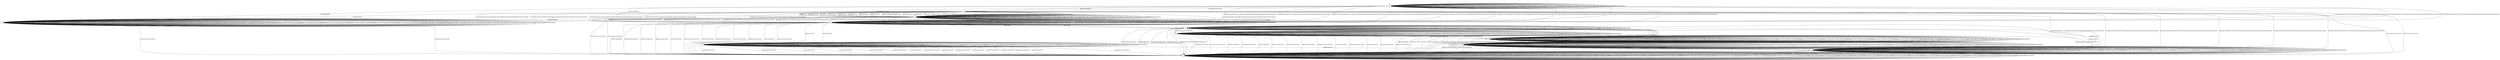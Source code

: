 digraph "../results/picoModels/pico-BWCA-CS-0/learnedModel" {
s0 [label=s0];
s1 [label=s1];
s2 [label=s2];
s3 [label=s3];
s4 [label=s4];
s5 [label=s5];
s6 [label=s6];
s7 [label=s7];
s8 [label=s8];
s9 [label=s9];
s10 [label=s10];
s11 [label=s11];
s0 -> s3  [label="initPing_short/PingACK "];
s0 -> s3  [label="initConClose_short/<ConAct> "];
s0 -> s2  [label="initCltHello-vldACK:AES-128-GCM-SHA256_short/initSvrHello,hndEncExt,hndCertReq,hndCert,hndCertVer,hndFin "];
s0 -> s2  [label="initCltHello-vldACK:AES-256-GCM-SHA384_short/initSvrHello,hndEncExt,hndCertReq,hndCert,hndCertVer,hndFin "];
s0 -> s2  [label="initCltHello-vldACK:CHACHA20-POLY1305-SHA256_short/initSvrHello,hndEncExt,hndCertReq,hndCert,hndCertVer,hndFin "];
s0 -> s2  [label="initCltHello-invldACK:AES-128-GCM-SHA256_short/initSvrHello,hndEncExt,hndCertReq,hndCert,hndCertVer,hndFin "];
s0 -> s2  [label="initCltHello-invldACK:AES-256-GCM-SHA384_short/initSvrHello,hndEncExt,hndCertReq,hndCert,hndCertVer,hndFin "];
s0 -> s2  [label="initCltHello-invldACK:CHACHA20-POLY1305-SHA256_short/initSvrHello,hndEncExt,hndCertReq,hndCert,hndCertVer,hndFin "];
s0 -> s0  [label="initNoFr_short/ "];
s0 -> s0  [label="initUnxpFrType_short/ "];
s0 -> s0  [label="hndPing_short/ "];
s0 -> s0  [label="hndFin_short/ "];
s0 -> s0  [label="hndConClose_short/ "];
s0 -> s0  [label="hndNoFr_short/ "];
s0 -> s0  [label="hndUnxpFrType_short/ "];
s0 -> s0  [label="hndCert_short/ "];
s0 -> s0  [label="hndCertVer_short/ "];
s0 -> s0  [label="hndEmpCert_short/ "];
s0 -> s0  [label="hndInvldCert_short/ "];
s0 -> s0  [label="VldNewConID_short/ "];
s0 -> s0  [label="InvldNewConID_short/ "];
s0 -> s11  [label="initPing_long/PingACK "];
s0 -> s11  [label="initConClose_long/<ConAct> "];
s0 -> s2  [label="initCltHello-vldACK:AES-128-GCM-SHA256_long/initSvrHello,hndEncExt,hndCertReq,hndCert,hndCertVer,hndFin "];
s0 -> s2  [label="initCltHello-vldACK:AES-256-GCM-SHA384_long/initSvrHello,hndEncExt,hndCertReq,hndCert,hndCertVer,hndFin "];
s0 -> s2  [label="initCltHello-vldACK:CHACHA20-POLY1305-SHA256_long/initSvrHello,hndEncExt,hndCertReq,hndCert,hndCertVer,hndFin "];
s0 -> s2  [label="initCltHello-invldACK:AES-128-GCM-SHA256_long/initSvrHello,hndEncExt,hndCertReq,hndCert,hndCertVer,hndFin "];
s0 -> s2  [label="initCltHello-invldACK:AES-256-GCM-SHA384_long/initSvrHello,hndEncExt,hndCertReq,hndCert,hndCertVer,hndFin "];
s0 -> s2  [label="initCltHello-invldACK:CHACHA20-POLY1305-SHA256_long/initSvrHello,hndEncExt,hndCertReq,hndCert,hndCertVer,hndFin "];
s0 -> s0  [label="initNoFr_long/ "];
s0 -> s0  [label="initUnxpFrType_long/ "];
s0 -> s0  [label="hndPing_long/ "];
s0 -> s0  [label="hndFin_long/ "];
s0 -> s0  [label="hndConClose_long/ "];
s0 -> s0  [label="hndNoFr_long/ "];
s0 -> s0  [label="hndUnxpFrType_long/ "];
s0 -> s0  [label="hndCert_long/ "];
s0 -> s0  [label="hndCertVer_long/ "];
s0 -> s0  [label="hndEmpCert_long/ "];
s0 -> s0  [label="hndInvldCert_long/ "];
s0 -> s0  [label="VldNewConID_long/ "];
s0 -> s0  [label="InvldNewConID_long/ "];
s0 -> s0  [label="[ChgDestConID-Ori]/ "];
s0 -> s1  [label="[RmPadFrmInitPkts]/ "];
s1 -> s1  [label="initPing_short/ "];
s1 -> s7  [label="initConClose_short/<ConClosed> "];
s1 -> s1  [label="initCltHello-vldACK:AES-128-GCM-SHA256_short/ "];
s1 -> s1  [label="initCltHello-vldACK:AES-256-GCM-SHA384_short/ "];
s1 -> s1  [label="initCltHello-vldACK:CHACHA20-POLY1305-SHA256_short/ "];
s1 -> s1  [label="initCltHello-invldACK:AES-128-GCM-SHA256_short/ "];
s1 -> s1  [label="initCltHello-invldACK:AES-256-GCM-SHA384_short/ "];
s1 -> s1  [label="initCltHello-invldACK:CHACHA20-POLY1305-SHA256_short/ "];
s1 -> s1  [label="initNoFr_short/ "];
s1 -> s1  [label="initUnxpFrType_short/ "];
s1 -> s1  [label="hndPing_short/ "];
s1 -> s1  [label="hndFin_short/ "];
s1 -> s1  [label="hndConClose_short/ "];
s1 -> s1  [label="hndNoFr_short/ "];
s1 -> s1  [label="hndUnxpFrType_short/ "];
s1 -> s1  [label="hndCert_short/ "];
s1 -> s1  [label="hndCertVer_short/ "];
s1 -> s1  [label="hndEmpCert_short/ "];
s1 -> s1  [label="hndInvldCert_short/ "];
s1 -> s1  [label="VldNewConID_short/ "];
s1 -> s1  [label="InvldNewConID_short/ "];
s1 -> s1  [label="initPing_long/ "];
s1 -> s7  [label="initConClose_long/<ConClosed> "];
s1 -> s1  [label="initCltHello-vldACK:AES-128-GCM-SHA256_long/ "];
s1 -> s1  [label="initCltHello-vldACK:AES-256-GCM-SHA384_long/ "];
s1 -> s1  [label="initCltHello-vldACK:CHACHA20-POLY1305-SHA256_long/ "];
s1 -> s1  [label="initCltHello-invldACK:AES-128-GCM-SHA256_long/ "];
s1 -> s1  [label="initCltHello-invldACK:AES-256-GCM-SHA384_long/ "];
s1 -> s1  [label="initCltHello-invldACK:CHACHA20-POLY1305-SHA256_long/ "];
s1 -> s1  [label="initNoFr_long/ "];
s1 -> s1  [label="initUnxpFrType_long/ "];
s1 -> s1  [label="hndPing_long/ "];
s1 -> s1  [label="hndFin_long/ "];
s1 -> s1  [label="hndConClose_long/ "];
s1 -> s1  [label="hndNoFr_long/ "];
s1 -> s1  [label="hndUnxpFrType_long/ "];
s1 -> s1  [label="hndCert_long/ "];
s1 -> s1  [label="hndCertVer_long/ "];
s1 -> s1  [label="hndEmpCert_long/ "];
s1 -> s1  [label="hndInvldCert_long/ "];
s1 -> s1  [label="VldNewConID_long/ "];
s1 -> s1  [label="InvldNewConID_long/ "];
s1 -> s1  [label="[ChgDestConID-Ori]/ "];
s1 -> s1  [label="[RmPadFrmInitPkts]/ "];
s2 -> s2  [label="initPing_short/ "];
s2 -> s2  [label="initConClose_short/<ConAct> "];
s2 -> s2  [label="initCltHello-vldACK:AES-128-GCM-SHA256_short/ "];
s2 -> s2  [label="initCltHello-vldACK:AES-256-GCM-SHA384_short/ "];
s2 -> s2  [label="initCltHello-vldACK:CHACHA20-POLY1305-SHA256_short/ "];
s2 -> s2  [label="initCltHello-invldACK:AES-128-GCM-SHA256_short/ "];
s2 -> s2  [label="initCltHello-invldACK:AES-256-GCM-SHA384_short/ "];
s2 -> s2  [label="initCltHello-invldACK:CHACHA20-POLY1305-SHA256_short/ "];
s2 -> s2  [label="initNoFr_short/ "];
s2 -> s2  [label="initUnxpFrType_short/ "];
s2 -> s2  [label="hndPing_short/PingACK "];
s2 -> s7  [label="hndFin_short/ConClose "];
s2 -> s7  [label="hndConClose_short/<ConClosed> "];
s2 -> s7  [label="hndNoFr_short/ConClose "];
s2 -> s7  [label="hndUnxpFrType_short/ConClose "];
s2 -> s6  [label="hndCert_short/ "];
s2 -> s7  [label="hndCertVer_short/ConClose "];
s2 -> s7  [label="hndEmpCert_short/ConClose "];
s2 -> s5  [label="hndInvldCert_short/ "];
s2 -> s2  [label="VldNewConID_short/ "];
s2 -> s2  [label="InvldNewConID_short/ "];
s2 -> s2  [label="initPing_long/ "];
s2 -> s2  [label="initConClose_long/<ConAct> "];
s2 -> s2  [label="initCltHello-vldACK:AES-128-GCM-SHA256_long/ "];
s2 -> s2  [label="initCltHello-vldACK:AES-256-GCM-SHA384_long/ "];
s2 -> s2  [label="initCltHello-vldACK:CHACHA20-POLY1305-SHA256_long/ "];
s2 -> s2  [label="initCltHello-invldACK:AES-128-GCM-SHA256_long/ "];
s2 -> s2  [label="initCltHello-invldACK:AES-256-GCM-SHA384_long/ "];
s2 -> s2  [label="initCltHello-invldACK:CHACHA20-POLY1305-SHA256_long/ "];
s2 -> s2  [label="initNoFr_long/ "];
s2 -> s2  [label="initUnxpFrType_long/ "];
s2 -> s2  [label="hndPing_long/PingACK "];
s2 -> s7  [label="hndFin_long/ConClose "];
s2 -> s7  [label="hndConClose_long/<ConClosed> "];
s2 -> s7  [label="hndNoFr_long/ConClose "];
s2 -> s7  [label="hndUnxpFrType_long/ConClose "];
s2 -> s6  [label="hndCert_long/ "];
s2 -> s7  [label="hndCertVer_long/ConClose "];
s2 -> s7  [label="hndEmpCert_long/ConClose "];
s2 -> s5  [label="hndInvldCert_long/ "];
s2 -> s2  [label="VldNewConID_long/ "];
s2 -> s2  [label="InvldNewConID_long/ "];
s2 -> s4  [label="[ChgDestConID-Ori]/ "];
s2 -> s2  [label="[RmPadFrmInitPkts]/ "];
s3 -> s3  [label="initPing_short/PingACK "];
s3 -> s7  [label="initConClose_short/<ConClosed> "];
s3 -> s2  [label="initCltHello-vldACK:AES-128-GCM-SHA256_short/initSvrHello,hndEncExt,hndCertReq,hndCert,hndCertVer,hndFin "];
s3 -> s2  [label="initCltHello-vldACK:AES-256-GCM-SHA384_short/initSvrHello,hndEncExt,hndCertReq,hndCert,hndCertVer,hndFin "];
s3 -> s2  [label="initCltHello-vldACK:CHACHA20-POLY1305-SHA256_short/initSvrHello,hndEncExt,hndCertReq,hndCert,hndCertVer,hndFin "];
s3 -> s4  [label="initCltHello-invldACK:AES-128-GCM-SHA256_short/initSvrHello,hndEncExt,hndCertReq,hndCert,hndCertVer,hndFin "];
s3 -> s4  [label="initCltHello-invldACK:AES-256-GCM-SHA384_short/initSvrHello,hndEncExt,hndCertReq,hndCert,hndCertVer,hndFin "];
s3 -> s4  [label="initCltHello-invldACK:CHACHA20-POLY1305-SHA256_short/initSvrHello,hndEncExt,hndCertReq,hndCert,hndCertVer,hndFin "];
s3 -> s11  [label="initNoFr_short/ "];
s3 -> s11  [label="initUnxpFrType_short/ "];
s3 -> s11  [label="hndPing_short/ "];
s3 -> s11  [label="hndFin_short/ "];
s3 -> s11  [label="hndConClose_short/ "];
s3 -> s11  [label="hndNoFr_short/ "];
s3 -> s11  [label="hndUnxpFrType_short/ "];
s3 -> s11  [label="hndCert_short/ "];
s3 -> s11  [label="hndCertVer_short/ "];
s3 -> s11  [label="hndEmpCert_short/ "];
s3 -> s11  [label="hndInvldCert_short/ "];
s3 -> s11  [label="VldNewConID_short/ "];
s3 -> s11  [label="InvldNewConID_short/ "];
s3 -> s11  [label="initPing_long/PingACK "];
s3 -> s7  [label="initConClose_long/<ConClosed> "];
s3 -> s2  [label="initCltHello-vldACK:AES-128-GCM-SHA256_long/initSvrHello,hndEncExt,hndCertReq,hndCert,hndCertVer,hndFin "];
s3 -> s2  [label="initCltHello-vldACK:AES-256-GCM-SHA384_long/initSvrHello,hndEncExt,hndCertReq,hndCert,hndCertVer,hndFin "];
s3 -> s2  [label="initCltHello-vldACK:CHACHA20-POLY1305-SHA256_long/initSvrHello,hndEncExt,hndCertReq,hndCert,hndCertVer,hndFin "];
s3 -> s4  [label="initCltHello-invldACK:AES-128-GCM-SHA256_long/initSvrHello,hndEncExt,hndCertReq,hndCert,hndCertVer,hndFin "];
s3 -> s4  [label="initCltHello-invldACK:AES-256-GCM-SHA384_long/initSvrHello,hndEncExt,hndCertReq,hndCert,hndCertVer,hndFin "];
s3 -> s4  [label="initCltHello-invldACK:CHACHA20-POLY1305-SHA256_long/initSvrHello,hndEncExt,hndCertReq,hndCert,hndCertVer,hndFin "];
s3 -> s11  [label="initNoFr_long/ "];
s3 -> s11  [label="initUnxpFrType_long/ "];
s3 -> s11  [label="hndPing_long/ "];
s3 -> s11  [label="hndFin_long/ "];
s3 -> s11  [label="hndConClose_long/ "];
s3 -> s11  [label="hndNoFr_long/ "];
s3 -> s11  [label="hndUnxpFrType_long/ "];
s3 -> s11  [label="hndCert_long/ "];
s3 -> s11  [label="hndCertVer_long/ "];
s3 -> s11  [label="hndEmpCert_long/ "];
s3 -> s11  [label="hndInvldCert_long/ "];
s3 -> s11  [label="VldNewConID_long/ "];
s3 -> s11  [label="InvldNewConID_long/ "];
s3 -> s3  [label="[ChgDestConID-Ori]/ "];
s3 -> s1  [label="[RmPadFrmInitPkts]/ "];
s4 -> s4  [label="initPing_short/ "];
s4 -> s7  [label="initConClose_short/<ConClosed> "];
s4 -> s4  [label="initCltHello-vldACK:AES-128-GCM-SHA256_short/ "];
s4 -> s4  [label="initCltHello-vldACK:AES-256-GCM-SHA384_short/ "];
s4 -> s4  [label="initCltHello-vldACK:CHACHA20-POLY1305-SHA256_short/ "];
s4 -> s4  [label="initCltHello-invldACK:AES-128-GCM-SHA256_short/ "];
s4 -> s4  [label="initCltHello-invldACK:AES-256-GCM-SHA384_short/ "];
s4 -> s4  [label="initCltHello-invldACK:CHACHA20-POLY1305-SHA256_short/ "];
s4 -> s4  [label="initNoFr_short/ "];
s4 -> s4  [label="initUnxpFrType_short/ "];
s4 -> s4  [label="hndPing_short/ "];
s4 -> s4  [label="hndFin_short/ "];
s4 -> s7  [label="hndConClose_short/<ConClosed> "];
s4 -> s4  [label="hndNoFr_short/ "];
s4 -> s4  [label="hndUnxpFrType_short/ "];
s4 -> s4  [label="hndCert_short/ "];
s4 -> s4  [label="hndCertVer_short/ "];
s4 -> s4  [label="hndEmpCert_short/ "];
s4 -> s4  [label="hndInvldCert_short/ "];
s4 -> s4  [label="VldNewConID_short/ "];
s4 -> s4  [label="InvldNewConID_short/ "];
s4 -> s4  [label="initPing_long/ "];
s4 -> s7  [label="initConClose_long/<ConClosed> "];
s4 -> s4  [label="initCltHello-vldACK:AES-128-GCM-SHA256_long/ "];
s4 -> s4  [label="initCltHello-vldACK:AES-256-GCM-SHA384_long/ "];
s4 -> s4  [label="initCltHello-vldACK:CHACHA20-POLY1305-SHA256_long/ "];
s4 -> s4  [label="initCltHello-invldACK:AES-128-GCM-SHA256_long/ "];
s4 -> s4  [label="initCltHello-invldACK:AES-256-GCM-SHA384_long/ "];
s4 -> s4  [label="initCltHello-invldACK:CHACHA20-POLY1305-SHA256_long/ "];
s4 -> s4  [label="initNoFr_long/ "];
s4 -> s4  [label="initUnxpFrType_long/ "];
s4 -> s4  [label="hndPing_long/ "];
s4 -> s4  [label="hndFin_long/ "];
s4 -> s7  [label="hndConClose_long/<ConClosed> "];
s4 -> s4  [label="hndNoFr_long/ "];
s4 -> s4  [label="hndUnxpFrType_long/ "];
s4 -> s4  [label="hndCert_long/ "];
s4 -> s4  [label="hndCertVer_long/ "];
s4 -> s4  [label="hndEmpCert_long/ "];
s4 -> s4  [label="hndInvldCert_long/ "];
s4 -> s4  [label="VldNewConID_long/ "];
s4 -> s4  [label="InvldNewConID_long/ "];
s4 -> s4  [label="[ChgDestConID-Ori]/ "];
s4 -> s4  [label="[RmPadFrmInitPkts]/ "];
s5 -> s5  [label="initPing_short/ "];
s5 -> s5  [label="initConClose_short/<ConAct> "];
s5 -> s5  [label="initCltHello-vldACK:AES-128-GCM-SHA256_short/ "];
s5 -> s5  [label="initCltHello-vldACK:AES-256-GCM-SHA384_short/ "];
s5 -> s5  [label="initCltHello-vldACK:CHACHA20-POLY1305-SHA256_short/ "];
s5 -> s5  [label="initCltHello-invldACK:AES-128-GCM-SHA256_short/ "];
s5 -> s5  [label="initCltHello-invldACK:AES-256-GCM-SHA384_short/ "];
s5 -> s5  [label="initCltHello-invldACK:CHACHA20-POLY1305-SHA256_short/ "];
s5 -> s5  [label="initNoFr_short/ "];
s5 -> s5  [label="initUnxpFrType_short/ "];
s5 -> s5  [label="hndPing_short/PingACK "];
s5 -> s7  [label="hndFin_short/ConClose "];
s5 -> s7  [label="hndConClose_short/<ConClosed> "];
s5 -> s7  [label="hndNoFr_short/ConClose "];
s5 -> s7  [label="hndUnxpFrType_short/ConClose "];
s5 -> s7  [label="hndCert_short/ConClose "];
s5 -> s7  [label="hndCertVer_short/ConClose "];
s5 -> s7  [label="hndEmpCert_short/ConClose "];
s5 -> s7  [label="hndInvldCert_short/ConClose "];
s5 -> s5  [label="VldNewConID_short/ "];
s5 -> s5  [label="InvldNewConID_short/ "];
s5 -> s5  [label="initPing_long/ "];
s5 -> s5  [label="initConClose_long/<ConAct> "];
s5 -> s5  [label="initCltHello-vldACK:AES-128-GCM-SHA256_long/ "];
s5 -> s5  [label="initCltHello-vldACK:AES-256-GCM-SHA384_long/ "];
s5 -> s5  [label="initCltHello-vldACK:CHACHA20-POLY1305-SHA256_long/ "];
s5 -> s5  [label="initCltHello-invldACK:AES-128-GCM-SHA256_long/ "];
s5 -> s5  [label="initCltHello-invldACK:AES-256-GCM-SHA384_long/ "];
s5 -> s5  [label="initCltHello-invldACK:CHACHA20-POLY1305-SHA256_long/ "];
s5 -> s5  [label="initNoFr_long/ "];
s5 -> s5  [label="initUnxpFrType_long/ "];
s5 -> s5  [label="hndPing_long/PingACK "];
s5 -> s7  [label="hndFin_long/ConClose "];
s5 -> s7  [label="hndConClose_long/<ConClosed> "];
s5 -> s7  [label="hndNoFr_long/ConClose "];
s5 -> s7  [label="hndUnxpFrType_long/ConClose "];
s5 -> s7  [label="hndCert_long/ConClose "];
s5 -> s7  [label="hndCertVer_long/ConClose "];
s5 -> s7  [label="hndEmpCert_long/ConClose "];
s5 -> s7  [label="hndInvldCert_long/ConClose "];
s5 -> s5  [label="VldNewConID_long/ "];
s5 -> s5  [label="InvldNewConID_long/ "];
s5 -> s4  [label="[ChgDestConID-Ori]/ "];
s5 -> s5  [label="[RmPadFrmInitPkts]/ "];
s6 -> s6  [label="initPing_short/ "];
s6 -> s6  [label="initConClose_short/<ConAct> "];
s6 -> s6  [label="initCltHello-vldACK:AES-128-GCM-SHA256_short/ "];
s6 -> s6  [label="initCltHello-vldACK:AES-256-GCM-SHA384_short/ "];
s6 -> s6  [label="initCltHello-vldACK:CHACHA20-POLY1305-SHA256_short/ "];
s6 -> s6  [label="initCltHello-invldACK:AES-128-GCM-SHA256_short/ "];
s6 -> s6  [label="initCltHello-invldACK:AES-256-GCM-SHA384_short/ "];
s6 -> s6  [label="initCltHello-invldACK:CHACHA20-POLY1305-SHA256_short/ "];
s6 -> s6  [label="initNoFr_short/ "];
s6 -> s6  [label="initUnxpFrType_short/ "];
s6 -> s6  [label="hndPing_short/PingACK "];
s6 -> s7  [label="hndFin_short/ConClose "];
s6 -> s7  [label="hndConClose_short/<ConClosed> "];
s6 -> s7  [label="hndNoFr_short/ConClose "];
s6 -> s7  [label="hndUnxpFrType_short/ConClose "];
s6 -> s7  [label="hndCert_short/ConClose "];
s6 -> s8  [label="hndCertVer_short/ "];
s6 -> s7  [label="hndEmpCert_short/ConClose "];
s6 -> s7  [label="hndInvldCert_short/ConClose "];
s6 -> s6  [label="VldNewConID_short/ "];
s6 -> s6  [label="InvldNewConID_short/ "];
s6 -> s6  [label="initPing_long/ "];
s6 -> s6  [label="initConClose_long/<ConAct> "];
s6 -> s6  [label="initCltHello-vldACK:AES-128-GCM-SHA256_long/ "];
s6 -> s6  [label="initCltHello-vldACK:AES-256-GCM-SHA384_long/ "];
s6 -> s6  [label="initCltHello-vldACK:CHACHA20-POLY1305-SHA256_long/ "];
s6 -> s6  [label="initCltHello-invldACK:AES-128-GCM-SHA256_long/ "];
s6 -> s6  [label="initCltHello-invldACK:AES-256-GCM-SHA384_long/ "];
s6 -> s6  [label="initCltHello-invldACK:CHACHA20-POLY1305-SHA256_long/ "];
s6 -> s6  [label="initNoFr_long/ "];
s6 -> s6  [label="initUnxpFrType_long/ "];
s6 -> s6  [label="hndPing_long/PingACK "];
s6 -> s7  [label="hndFin_long/ConClose "];
s6 -> s7  [label="hndConClose_long/<ConClosed> "];
s6 -> s7  [label="hndNoFr_long/ConClose "];
s6 -> s7  [label="hndUnxpFrType_long/ConClose "];
s6 -> s7  [label="hndCert_long/ConClose "];
s6 -> s8  [label="hndCertVer_long/ "];
s6 -> s7  [label="hndEmpCert_long/ConClose "];
s6 -> s7  [label="hndInvldCert_long/ConClose "];
s6 -> s6  [label="VldNewConID_long/ "];
s6 -> s6  [label="InvldNewConID_long/ "];
s6 -> s4  [label="[ChgDestConID-Ori]/ "];
s6 -> s6  [label="[RmPadFrmInitPkts]/ "];
s7 -> s7  [label="initPing_short/<ConClosed> "];
s7 -> s7  [label="initConClose_short/<ConClosed> "];
s7 -> s7  [label="initCltHello-vldACK:AES-128-GCM-SHA256_short/<ConClosed> "];
s7 -> s7  [label="initCltHello-vldACK:AES-256-GCM-SHA384_short/<ConClosed> "];
s7 -> s7  [label="initCltHello-vldACK:CHACHA20-POLY1305-SHA256_short/<ConClosed> "];
s7 -> s7  [label="initCltHello-invldACK:AES-128-GCM-SHA256_short/<ConClosed> "];
s7 -> s7  [label="initCltHello-invldACK:AES-256-GCM-SHA384_short/<ConClosed> "];
s7 -> s7  [label="initCltHello-invldACK:CHACHA20-POLY1305-SHA256_short/<ConClosed> "];
s7 -> s7  [label="initNoFr_short/<ConClosed> "];
s7 -> s7  [label="initUnxpFrType_short/<ConClosed> "];
s7 -> s7  [label="hndPing_short/<ConClosed> "];
s7 -> s7  [label="hndFin_short/<ConClosed> "];
s7 -> s7  [label="hndConClose_short/<ConClosed> "];
s7 -> s7  [label="hndNoFr_short/<ConClosed> "];
s7 -> s7  [label="hndUnxpFrType_short/<ConClosed> "];
s7 -> s7  [label="hndCert_short/<ConClosed> "];
s7 -> s7  [label="hndCertVer_short/<ConClosed> "];
s7 -> s7  [label="hndEmpCert_short/<ConClosed> "];
s7 -> s7  [label="hndInvldCert_short/<ConClosed> "];
s7 -> s7  [label="VldNewConID_short/<ConClosed> "];
s7 -> s7  [label="InvldNewConID_short/<ConClosed> "];
s7 -> s7  [label="initPing_long/<ConClosed> "];
s7 -> s7  [label="initConClose_long/<ConClosed> "];
s7 -> s7  [label="initCltHello-vldACK:AES-128-GCM-SHA256_long/<ConClosed> "];
s7 -> s7  [label="initCltHello-vldACK:AES-256-GCM-SHA384_long/<ConClosed> "];
s7 -> s7  [label="initCltHello-vldACK:CHACHA20-POLY1305-SHA256_long/<ConClosed> "];
s7 -> s7  [label="initCltHello-invldACK:AES-128-GCM-SHA256_long/<ConClosed> "];
s7 -> s7  [label="initCltHello-invldACK:AES-256-GCM-SHA384_long/<ConClosed> "];
s7 -> s7  [label="initCltHello-invldACK:CHACHA20-POLY1305-SHA256_long/<ConClosed> "];
s7 -> s7  [label="initNoFr_long/<ConClosed> "];
s7 -> s7  [label="initUnxpFrType_long/<ConClosed> "];
s7 -> s7  [label="hndPing_long/<ConClosed> "];
s7 -> s7  [label="hndFin_long/<ConClosed> "];
s7 -> s7  [label="hndConClose_long/<ConClosed> "];
s7 -> s7  [label="hndNoFr_long/<ConClosed> "];
s7 -> s7  [label="hndUnxpFrType_long/<ConClosed> "];
s7 -> s7  [label="hndCert_long/<ConClosed> "];
s7 -> s7  [label="hndCertVer_long/<ConClosed> "];
s7 -> s7  [label="hndEmpCert_long/<ConClosed> "];
s7 -> s7  [label="hndInvldCert_long/<ConClosed> "];
s7 -> s7  [label="VldNewConID_long/<ConClosed> "];
s7 -> s7  [label="InvldNewConID_long/<ConClosed> "];
s7 -> s7  [label="[ChgDestConID-Ori]/<ConClosed> "];
s7 -> s7  [label="[RmPadFrmInitPkts]/<ConClosed> "];
s8 -> s8  [label="initPing_short/ "];
s8 -> s8  [label="initConClose_short/<ConAct> "];
s8 -> s8  [label="initCltHello-vldACK:AES-128-GCM-SHA256_short/ "];
s8 -> s8  [label="initCltHello-vldACK:AES-256-GCM-SHA384_short/ "];
s8 -> s8  [label="initCltHello-vldACK:CHACHA20-POLY1305-SHA256_short/ "];
s8 -> s8  [label="initCltHello-invldACK:AES-128-GCM-SHA256_short/ "];
s8 -> s8  [label="initCltHello-invldACK:AES-256-GCM-SHA384_short/ "];
s8 -> s8  [label="initCltHello-invldACK:CHACHA20-POLY1305-SHA256_short/ "];
s8 -> s8  [label="initNoFr_short/ "];
s8 -> s8  [label="initUnxpFrType_short/ "];
s8 -> s8  [label="hndPing_short/PingACK "];
s8 -> s9  [label="hndFin_short/VldNewConID,HndshkDone "];
s8 -> s7  [label="hndConClose_short/<ConClosed> "];
s8 -> s7  [label="hndNoFr_short/ConClose "];
s8 -> s7  [label="hndUnxpFrType_short/ConClose "];
s8 -> s7  [label="hndCert_short/ConClose "];
s8 -> s7  [label="hndCertVer_short/ConClose "];
s8 -> s7  [label="hndEmpCert_short/ConClose "];
s8 -> s7  [label="hndInvldCert_short/ConClose "];
s8 -> s8  [label="VldNewConID_short/ "];
s8 -> s8  [label="InvldNewConID_short/ "];
s8 -> s8  [label="initPing_long/ "];
s8 -> s8  [label="initConClose_long/<ConAct> "];
s8 -> s8  [label="initCltHello-vldACK:AES-128-GCM-SHA256_long/ "];
s8 -> s8  [label="initCltHello-vldACK:AES-256-GCM-SHA384_long/ "];
s8 -> s8  [label="initCltHello-vldACK:CHACHA20-POLY1305-SHA256_long/ "];
s8 -> s8  [label="initCltHello-invldACK:AES-128-GCM-SHA256_long/ "];
s8 -> s8  [label="initCltHello-invldACK:AES-256-GCM-SHA384_long/ "];
s8 -> s8  [label="initCltHello-invldACK:CHACHA20-POLY1305-SHA256_long/ "];
s8 -> s8  [label="initNoFr_long/ "];
s8 -> s8  [label="initUnxpFrType_long/ "];
s8 -> s8  [label="hndPing_long/PingACK "];
s8 -> s9  [label="hndFin_long/VldNewConID,HndshkDone "];
s8 -> s7  [label="hndConClose_long/<ConClosed> "];
s8 -> s7  [label="hndNoFr_long/ConClose "];
s8 -> s7  [label="hndUnxpFrType_long/ConClose "];
s8 -> s7  [label="hndCert_long/ConClose "];
s8 -> s7  [label="hndCertVer_long/ConClose "];
s8 -> s7  [label="hndEmpCert_long/ConClose "];
s8 -> s7  [label="hndInvldCert_long/ConClose "];
s8 -> s8  [label="VldNewConID_long/ "];
s8 -> s8  [label="InvldNewConID_long/ "];
s8 -> s4  [label="[ChgDestConID-Ori]/ "];
s8 -> s8  [label="[RmPadFrmInitPkts]/ "];
s9 -> s9  [label="initPing_short/ "];
s9 -> s9  [label="initConClose_short/<ConAct> "];
s9 -> s9  [label="initCltHello-vldACK:AES-128-GCM-SHA256_short/ "];
s9 -> s9  [label="initCltHello-vldACK:AES-256-GCM-SHA384_short/ "];
s9 -> s9  [label="initCltHello-vldACK:CHACHA20-POLY1305-SHA256_short/ "];
s9 -> s9  [label="initCltHello-invldACK:AES-128-GCM-SHA256_short/ "];
s9 -> s9  [label="initCltHello-invldACK:AES-256-GCM-SHA384_short/ "];
s9 -> s9  [label="initCltHello-invldACK:CHACHA20-POLY1305-SHA256_short/ "];
s9 -> s9  [label="initNoFr_short/ "];
s9 -> s9  [label="initUnxpFrType_short/ "];
s9 -> s9  [label="hndPing_short/ "];
s9 -> s9  [label="hndFin_short/ "];
s9 -> s9  [label="hndConClose_short/<ConAct> "];
s9 -> s9  [label="hndNoFr_short/ "];
s9 -> s9  [label="hndUnxpFrType_short/ "];
s9 -> s9  [label="hndCert_short/ "];
s9 -> s9  [label="hndCertVer_short/ "];
s9 -> s9  [label="hndEmpCert_short/ "];
s9 -> s9  [label="hndInvldCert_short/ "];
s9 -> s10  [label="VldNewConID_short/ "];
s9 -> s7  [label="InvldNewConID_short/ConClose "];
s9 -> s9  [label="initPing_long/ "];
s9 -> s9  [label="initConClose_long/<ConAct> "];
s9 -> s9  [label="initCltHello-vldACK:AES-128-GCM-SHA256_long/ "];
s9 -> s9  [label="initCltHello-vldACK:AES-256-GCM-SHA384_long/ "];
s9 -> s9  [label="initCltHello-vldACK:CHACHA20-POLY1305-SHA256_long/ "];
s9 -> s9  [label="initCltHello-invldACK:AES-128-GCM-SHA256_long/ "];
s9 -> s9  [label="initCltHello-invldACK:AES-256-GCM-SHA384_long/ "];
s9 -> s9  [label="initCltHello-invldACK:CHACHA20-POLY1305-SHA256_long/ "];
s9 -> s9  [label="initNoFr_long/ "];
s9 -> s9  [label="initUnxpFrType_long/ "];
s9 -> s9  [label="hndPing_long/ "];
s9 -> s9  [label="hndFin_long/ "];
s9 -> s9  [label="hndConClose_long/<ConAct> "];
s9 -> s9  [label="hndNoFr_long/ "];
s9 -> s9  [label="hndUnxpFrType_long/ "];
s9 -> s9  [label="hndCert_long/ "];
s9 -> s9  [label="hndCertVer_long/ "];
s9 -> s9  [label="hndEmpCert_long/ "];
s9 -> s9  [label="hndInvldCert_long/ "];
s9 -> s10  [label="VldNewConID_long/ "];
s9 -> s7  [label="InvldNewConID_long/ConClose "];
s9 -> s4  [label="[ChgDestConID-Ori]/ "];
s9 -> s9  [label="[RmPadFrmInitPkts]/ "];
s10 -> s10  [label="initPing_short/ "];
s10 -> s10  [label="initConClose_short/<ConAct> "];
s10 -> s10  [label="initCltHello-vldACK:AES-128-GCM-SHA256_short/ "];
s10 -> s10  [label="initCltHello-vldACK:AES-256-GCM-SHA384_short/ "];
s10 -> s10  [label="initCltHello-vldACK:CHACHA20-POLY1305-SHA256_short/ "];
s10 -> s10  [label="initCltHello-invldACK:AES-128-GCM-SHA256_short/ "];
s10 -> s10  [label="initCltHello-invldACK:AES-256-GCM-SHA384_short/ "];
s10 -> s10  [label="initCltHello-invldACK:CHACHA20-POLY1305-SHA256_short/ "];
s10 -> s10  [label="initNoFr_short/ "];
s10 -> s10  [label="initUnxpFrType_short/ "];
s10 -> s10  [label="hndPing_short/ "];
s10 -> s10  [label="hndFin_short/ "];
s10 -> s10  [label="hndConClose_short/<ConAct> "];
s10 -> s10  [label="hndNoFr_short/ "];
s10 -> s10  [label="hndUnxpFrType_short/ "];
s10 -> s10  [label="hndCert_short/ "];
s10 -> s10  [label="hndCertVer_short/ "];
s10 -> s10  [label="hndEmpCert_short/ "];
s10 -> s10  [label="hndInvldCert_short/ "];
s10 -> s10  [label="VldNewConID_short/ "];
s10 -> s10  [label="InvldNewConID_short/ "];
s10 -> s10  [label="initPing_long/ "];
s10 -> s10  [label="initConClose_long/<ConAct> "];
s10 -> s10  [label="initCltHello-vldACK:AES-128-GCM-SHA256_long/ "];
s10 -> s10  [label="initCltHello-vldACK:AES-256-GCM-SHA384_long/ "];
s10 -> s10  [label="initCltHello-vldACK:CHACHA20-POLY1305-SHA256_long/ "];
s10 -> s10  [label="initCltHello-invldACK:AES-128-GCM-SHA256_long/ "];
s10 -> s10  [label="initCltHello-invldACK:AES-256-GCM-SHA384_long/ "];
s10 -> s10  [label="initCltHello-invldACK:CHACHA20-POLY1305-SHA256_long/ "];
s10 -> s10  [label="initNoFr_long/ "];
s10 -> s10  [label="initUnxpFrType_long/ "];
s10 -> s10  [label="hndPing_long/ "];
s10 -> s10  [label="hndFin_long/ "];
s10 -> s10  [label="hndConClose_long/<ConAct> "];
s10 -> s10  [label="hndNoFr_long/ "];
s10 -> s10  [label="hndUnxpFrType_long/ "];
s10 -> s10  [label="hndCert_long/ "];
s10 -> s10  [label="hndCertVer_long/ "];
s10 -> s10  [label="hndEmpCert_long/ "];
s10 -> s10  [label="hndInvldCert_long/ "];
s10 -> s10  [label="VldNewConID_long/ "];
s10 -> s10  [label="InvldNewConID_long/ "];
s10 -> s4  [label="[ChgDestConID-Ori]/ "];
s10 -> s10  [label="[RmPadFrmInitPkts]/ "];
s11 -> s3  [label="initPing_short/PingACK "];
s11 -> s7  [label="initConClose_short/<ConClosed> "];
s11 -> s2  [label="initCltHello-vldACK:AES-128-GCM-SHA256_short/initSvrHello,hndEncExt,hndCertReq,hndCert,hndCertVer,hndFin "];
s11 -> s2  [label="initCltHello-vldACK:AES-256-GCM-SHA384_short/initSvrHello,hndEncExt,hndCertReq,hndCert,hndCertVer,hndFin "];
s11 -> s2  [label="initCltHello-vldACK:CHACHA20-POLY1305-SHA256_short/initSvrHello,hndEncExt,hndCertReq,hndCert,hndCertVer,hndFin "];
s11 -> s2  [label="initCltHello-invldACK:AES-128-GCM-SHA256_short/initSvrHello,hndEncExt,hndCertReq,hndCert,hndCertVer,hndFin "];
s11 -> s2  [label="initCltHello-invldACK:AES-256-GCM-SHA384_short/initSvrHello,hndEncExt,hndCertReq,hndCert,hndCertVer,hndFin "];
s11 -> s2  [label="initCltHello-invldACK:CHACHA20-POLY1305-SHA256_short/initSvrHello,hndEncExt,hndCertReq,hndCert,hndCertVer,hndFin "];
s11 -> s11  [label="initNoFr_short/ "];
s11 -> s11  [label="initUnxpFrType_short/ "];
s11 -> s11  [label="hndPing_short/ "];
s11 -> s11  [label="hndFin_short/ "];
s11 -> s11  [label="hndConClose_short/ "];
s11 -> s11  [label="hndNoFr_short/ "];
s11 -> s11  [label="hndUnxpFrType_short/ "];
s11 -> s11  [label="hndCert_short/ "];
s11 -> s11  [label="hndCertVer_short/ "];
s11 -> s11  [label="hndEmpCert_short/ "];
s11 -> s11  [label="hndInvldCert_short/ "];
s11 -> s11  [label="VldNewConID_short/ "];
s11 -> s11  [label="InvldNewConID_short/ "];
s11 -> s11  [label="initPing_long/PingACK "];
s11 -> s7  [label="initConClose_long/<ConClosed> "];
s11 -> s2  [label="initCltHello-vldACK:AES-128-GCM-SHA256_long/initSvrHello,hndEncExt,hndCertReq,hndCert,hndCertVer,hndFin "];
s11 -> s2  [label="initCltHello-vldACK:AES-256-GCM-SHA384_long/initSvrHello,hndEncExt,hndCertReq,hndCert,hndCertVer,hndFin "];
s11 -> s2  [label="initCltHello-vldACK:CHACHA20-POLY1305-SHA256_long/initSvrHello,hndEncExt,hndCertReq,hndCert,hndCertVer,hndFin "];
s11 -> s2  [label="initCltHello-invldACK:AES-128-GCM-SHA256_long/initSvrHello,hndEncExt,hndCertReq,hndCert,hndCertVer,hndFin "];
s11 -> s2  [label="initCltHello-invldACK:AES-256-GCM-SHA384_long/initSvrHello,hndEncExt,hndCertReq,hndCert,hndCertVer,hndFin "];
s11 -> s2  [label="initCltHello-invldACK:CHACHA20-POLY1305-SHA256_long/initSvrHello,hndEncExt,hndCertReq,hndCert,hndCertVer,hndFin "];
s11 -> s11  [label="initNoFr_long/ "];
s11 -> s11  [label="initUnxpFrType_long/ "];
s11 -> s11  [label="hndPing_long/ "];
s11 -> s11  [label="hndFin_long/ "];
s11 -> s11  [label="hndConClose_long/ "];
s11 -> s11  [label="hndNoFr_long/ "];
s11 -> s11  [label="hndUnxpFrType_long/ "];
s11 -> s11  [label="hndCert_long/ "];
s11 -> s11  [label="hndCertVer_long/ "];
s11 -> s11  [label="hndEmpCert_long/ "];
s11 -> s11  [label="hndInvldCert_long/ "];
s11 -> s11  [label="VldNewConID_long/ "];
s11 -> s11  [label="InvldNewConID_long/ "];
s11 -> s11  [label="[ChgDestConID-Ori]/ "];
s11 -> s1  [label="[RmPadFrmInitPkts]/ "];
__start0 [label="", shape=none];
__start0 -> s0  [label=""];
}
